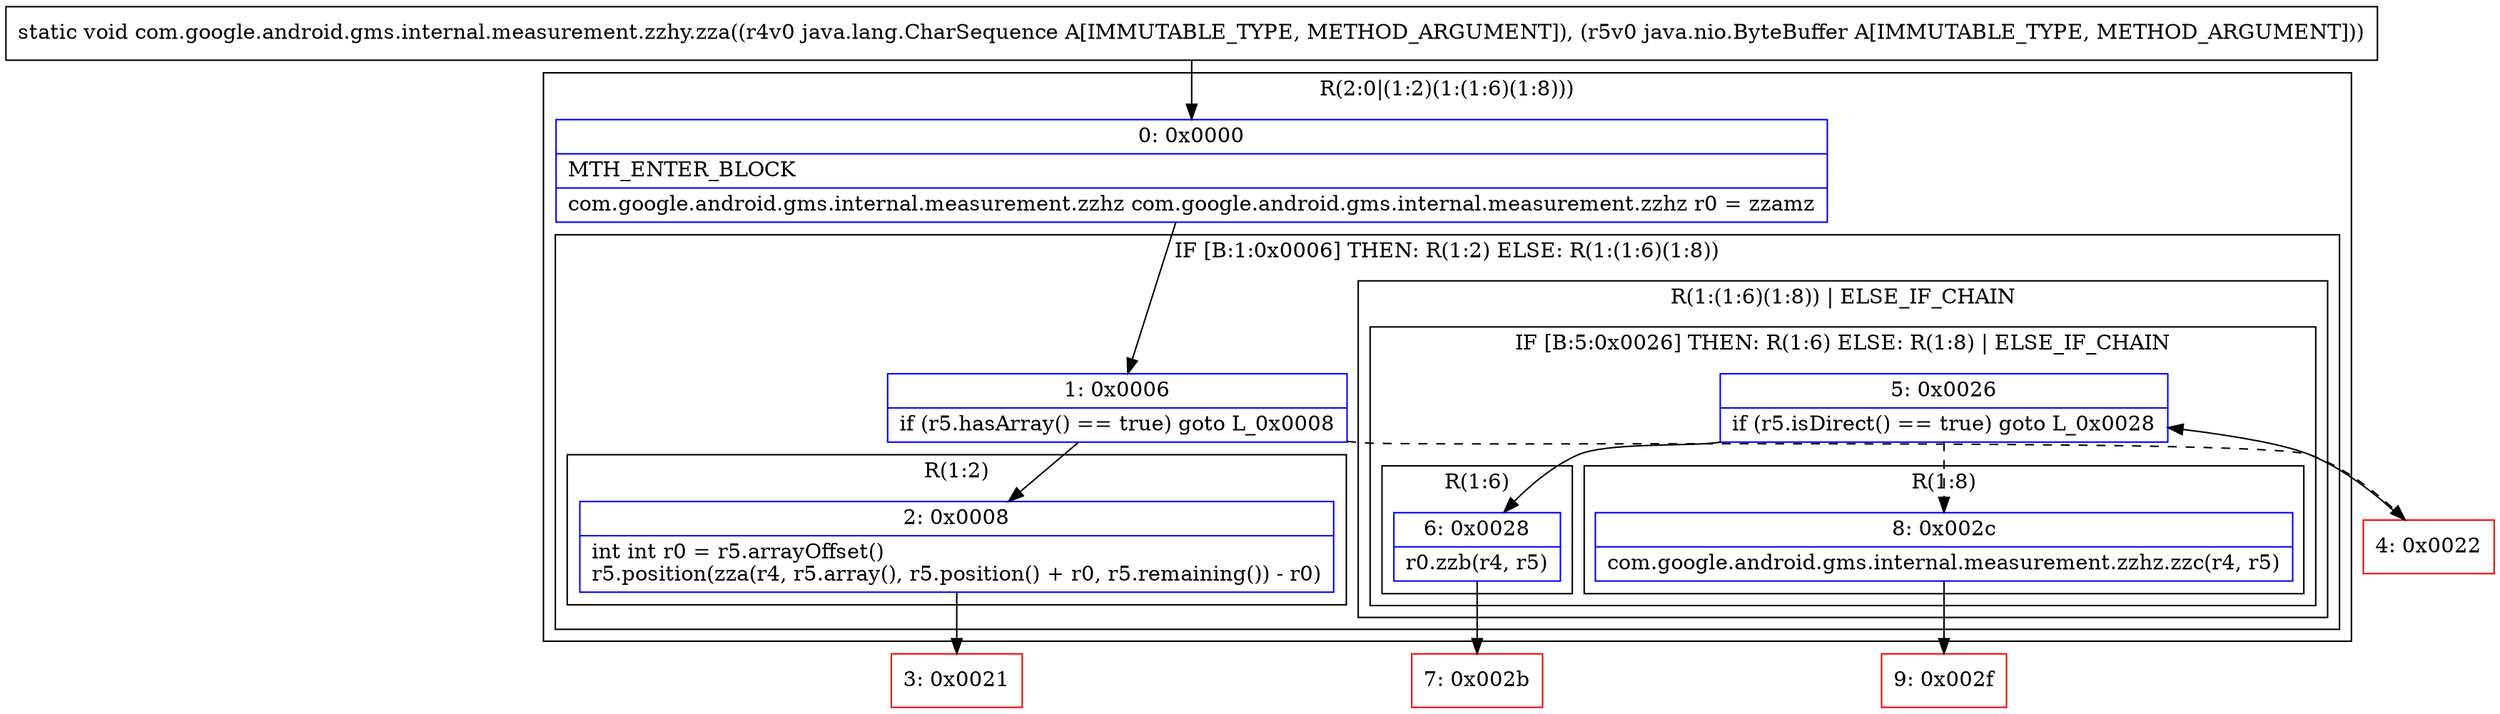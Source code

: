 digraph "CFG forcom.google.android.gms.internal.measurement.zzhy.zza(Ljava\/lang\/CharSequence;Ljava\/nio\/ByteBuffer;)V" {
subgraph cluster_Region_1512841442 {
label = "R(2:0|(1:2)(1:(1:6)(1:8)))";
node [shape=record,color=blue];
Node_0 [shape=record,label="{0\:\ 0x0000|MTH_ENTER_BLOCK\l|com.google.android.gms.internal.measurement.zzhz com.google.android.gms.internal.measurement.zzhz r0 = zzamz\l}"];
subgraph cluster_IfRegion_464366617 {
label = "IF [B:1:0x0006] THEN: R(1:2) ELSE: R(1:(1:6)(1:8))";
node [shape=record,color=blue];
Node_1 [shape=record,label="{1\:\ 0x0006|if (r5.hasArray() == true) goto L_0x0008\l}"];
subgraph cluster_Region_1234690107 {
label = "R(1:2)";
node [shape=record,color=blue];
Node_2 [shape=record,label="{2\:\ 0x0008|int int r0 = r5.arrayOffset()\lr5.position(zza(r4, r5.array(), r5.position() + r0, r5.remaining()) \- r0)\l}"];
}
subgraph cluster_Region_1007998677 {
label = "R(1:(1:6)(1:8)) | ELSE_IF_CHAIN\l";
node [shape=record,color=blue];
subgraph cluster_IfRegion_153104921 {
label = "IF [B:5:0x0026] THEN: R(1:6) ELSE: R(1:8) | ELSE_IF_CHAIN\l";
node [shape=record,color=blue];
Node_5 [shape=record,label="{5\:\ 0x0026|if (r5.isDirect() == true) goto L_0x0028\l}"];
subgraph cluster_Region_829664356 {
label = "R(1:6)";
node [shape=record,color=blue];
Node_6 [shape=record,label="{6\:\ 0x0028|r0.zzb(r4, r5)\l}"];
}
subgraph cluster_Region_417565936 {
label = "R(1:8)";
node [shape=record,color=blue];
Node_8 [shape=record,label="{8\:\ 0x002c|com.google.android.gms.internal.measurement.zzhz.zzc(r4, r5)\l}"];
}
}
}
}
}
Node_3 [shape=record,color=red,label="{3\:\ 0x0021}"];
Node_4 [shape=record,color=red,label="{4\:\ 0x0022}"];
Node_7 [shape=record,color=red,label="{7\:\ 0x002b}"];
Node_9 [shape=record,color=red,label="{9\:\ 0x002f}"];
MethodNode[shape=record,label="{static void com.google.android.gms.internal.measurement.zzhy.zza((r4v0 java.lang.CharSequence A[IMMUTABLE_TYPE, METHOD_ARGUMENT]), (r5v0 java.nio.ByteBuffer A[IMMUTABLE_TYPE, METHOD_ARGUMENT])) }"];
MethodNode -> Node_0;
Node_0 -> Node_1;
Node_1 -> Node_2;
Node_1 -> Node_4[style=dashed];
Node_2 -> Node_3;
Node_5 -> Node_6;
Node_5 -> Node_8[style=dashed];
Node_6 -> Node_7;
Node_8 -> Node_9;
Node_4 -> Node_5;
}

